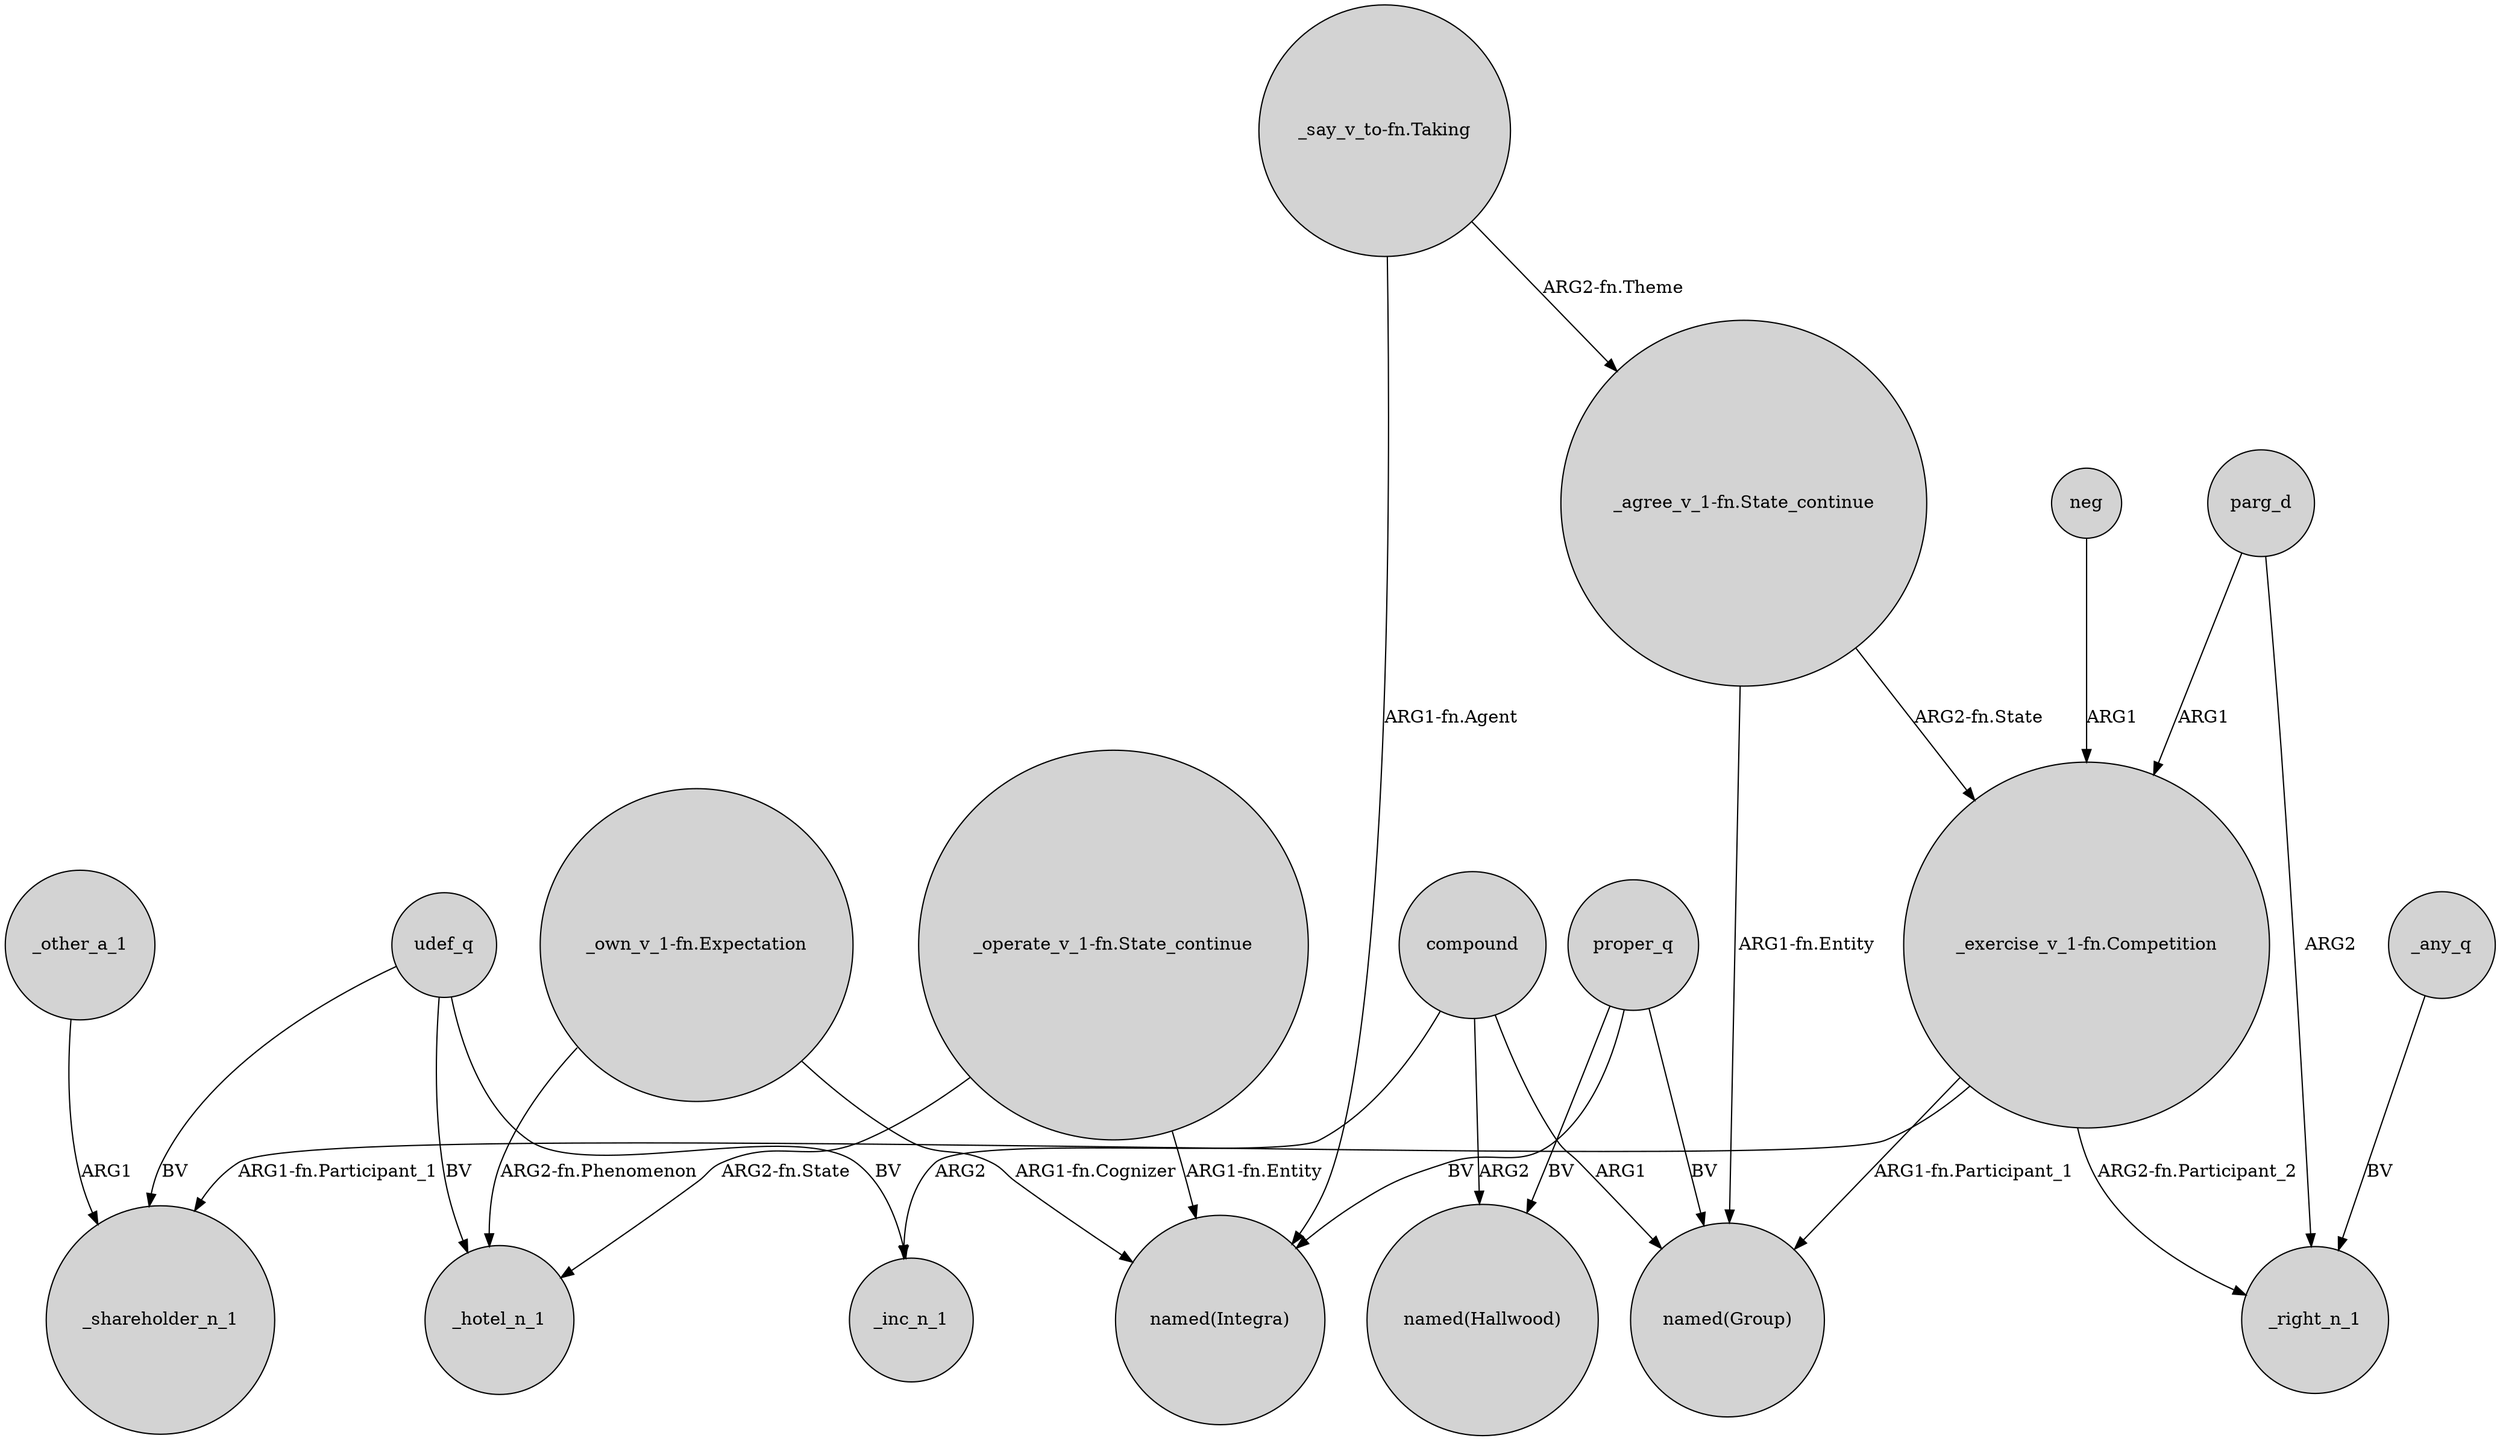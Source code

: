 digraph {
	node [shape=circle style=filled]
	neg -> "_exercise_v_1-fn.Competition" [label=ARG1]
	"_operate_v_1-fn.State_continue" -> _hotel_n_1 [label="ARG2-fn.State"]
	_other_a_1 -> _shareholder_n_1 [label=ARG1]
	udef_q -> _hotel_n_1 [label=BV]
	"_operate_v_1-fn.State_continue" -> "named(Integra)" [label="ARG1-fn.Entity"]
	parg_d -> _right_n_1 [label=ARG2]
	proper_q -> "named(Integra)" [label=BV]
	"_agree_v_1-fn.State_continue" -> "_exercise_v_1-fn.Competition" [label="ARG2-fn.State"]
	"_own_v_1-fn.Expectation" -> "named(Integra)" [label="ARG1-fn.Cognizer"]
	proper_q -> "named(Group)" [label=BV]
	compound -> _inc_n_1 [label=ARG2]
	"_agree_v_1-fn.State_continue" -> "named(Group)" [label="ARG1-fn.Entity"]
	"_say_v_to-fn.Taking" -> "_agree_v_1-fn.State_continue" [label="ARG2-fn.Theme"]
	compound -> "named(Hallwood)" [label=ARG2]
	proper_q -> "named(Hallwood)" [label=BV]
	parg_d -> "_exercise_v_1-fn.Competition" [label=ARG1]
	udef_q -> _inc_n_1 [label=BV]
	"_say_v_to-fn.Taking" -> "named(Integra)" [label="ARG1-fn.Agent"]
	udef_q -> _shareholder_n_1 [label=BV]
	"_exercise_v_1-fn.Competition" -> _right_n_1 [label="ARG2-fn.Participant_2"]
	"_exercise_v_1-fn.Competition" -> "named(Group)" [label="ARG1-fn.Participant_1"]
	_any_q -> _right_n_1 [label=BV]
	"_own_v_1-fn.Expectation" -> _hotel_n_1 [label="ARG2-fn.Phenomenon"]
	compound -> "named(Group)" [label=ARG1]
	"_exercise_v_1-fn.Competition" -> _shareholder_n_1 [label="ARG1-fn.Participant_1"]
}
